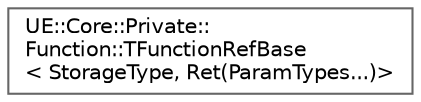 digraph "Graphical Class Hierarchy"
{
 // INTERACTIVE_SVG=YES
 // LATEX_PDF_SIZE
  bgcolor="transparent";
  edge [fontname=Helvetica,fontsize=10,labelfontname=Helvetica,labelfontsize=10];
  node [fontname=Helvetica,fontsize=10,shape=box,height=0.2,width=0.4];
  rankdir="LR";
  Node0 [id="Node000000",label="UE::Core::Private::\lFunction::TFunctionRefBase\l\< StorageType, Ret(ParamTypes...)\>",height=0.2,width=0.4,color="grey40", fillcolor="white", style="filled",URL="$db/d29/structUE_1_1Core_1_1Private_1_1Function_1_1TFunctionRefBase_3_01StorageType_00_01Ret_07ParamTypes_8_8_8_08_4.html",tooltip=" "];
}
